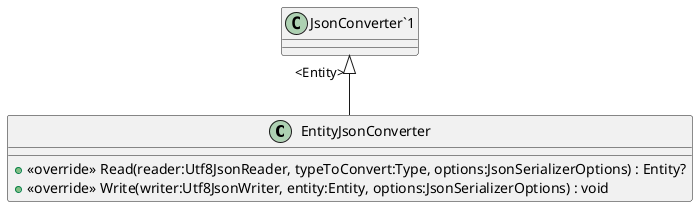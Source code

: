@startuml
class EntityJsonConverter {
    + <<override>> Read(reader:Utf8JsonReader, typeToConvert:Type, options:JsonSerializerOptions) : Entity?
    + <<override>> Write(writer:Utf8JsonWriter, entity:Entity, options:JsonSerializerOptions) : void
}
"JsonConverter`1" "<Entity>" <|-- EntityJsonConverter
@enduml
